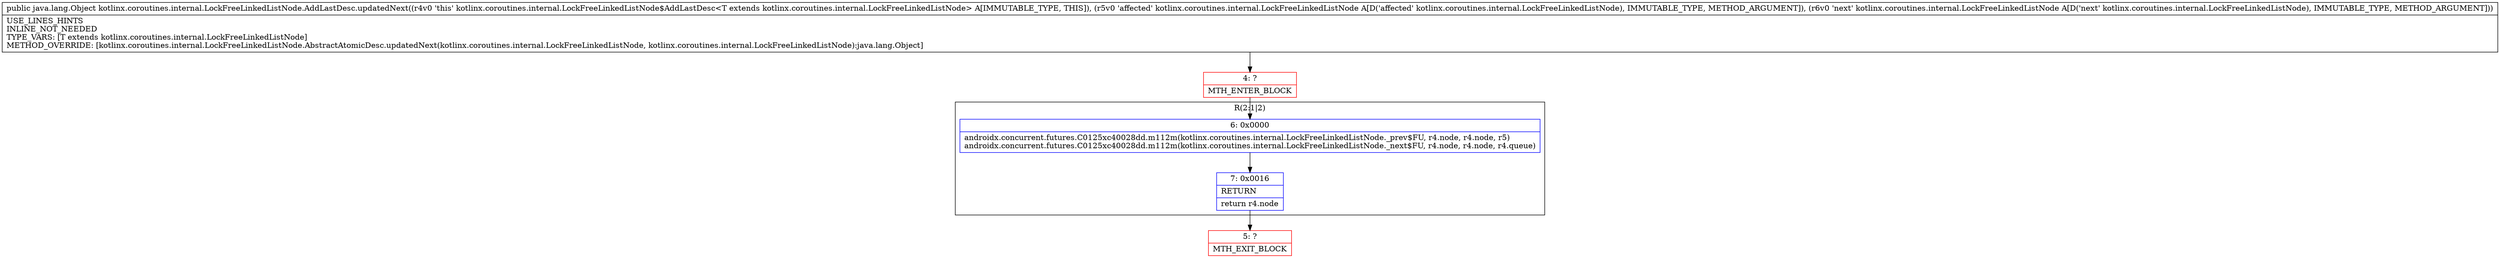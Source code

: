 digraph "CFG forkotlinx.coroutines.internal.LockFreeLinkedListNode.AddLastDesc.updatedNext(Lkotlinx\/coroutines\/internal\/LockFreeLinkedListNode;Lkotlinx\/coroutines\/internal\/LockFreeLinkedListNode;)Ljava\/lang\/Object;" {
subgraph cluster_Region_881096005 {
label = "R(2:1|2)";
node [shape=record,color=blue];
Node_6 [shape=record,label="{6\:\ 0x0000|androidx.concurrent.futures.C0125xc40028dd.m112m(kotlinx.coroutines.internal.LockFreeLinkedListNode._prev$FU, r4.node, r4.node, r5)\landroidx.concurrent.futures.C0125xc40028dd.m112m(kotlinx.coroutines.internal.LockFreeLinkedListNode._next$FU, r4.node, r4.node, r4.queue)\l}"];
Node_7 [shape=record,label="{7\:\ 0x0016|RETURN\l|return r4.node\l}"];
}
Node_4 [shape=record,color=red,label="{4\:\ ?|MTH_ENTER_BLOCK\l}"];
Node_5 [shape=record,color=red,label="{5\:\ ?|MTH_EXIT_BLOCK\l}"];
MethodNode[shape=record,label="{public java.lang.Object kotlinx.coroutines.internal.LockFreeLinkedListNode.AddLastDesc.updatedNext((r4v0 'this' kotlinx.coroutines.internal.LockFreeLinkedListNode$AddLastDesc\<T extends kotlinx.coroutines.internal.LockFreeLinkedListNode\> A[IMMUTABLE_TYPE, THIS]), (r5v0 'affected' kotlinx.coroutines.internal.LockFreeLinkedListNode A[D('affected' kotlinx.coroutines.internal.LockFreeLinkedListNode), IMMUTABLE_TYPE, METHOD_ARGUMENT]), (r6v0 'next' kotlinx.coroutines.internal.LockFreeLinkedListNode A[D('next' kotlinx.coroutines.internal.LockFreeLinkedListNode), IMMUTABLE_TYPE, METHOD_ARGUMENT]))  | USE_LINES_HINTS\lINLINE_NOT_NEEDED\lTYPE_VARS: [T extends kotlinx.coroutines.internal.LockFreeLinkedListNode]\lMETHOD_OVERRIDE: [kotlinx.coroutines.internal.LockFreeLinkedListNode.AbstractAtomicDesc.updatedNext(kotlinx.coroutines.internal.LockFreeLinkedListNode, kotlinx.coroutines.internal.LockFreeLinkedListNode):java.lang.Object]\l}"];
MethodNode -> Node_4;Node_6 -> Node_7;
Node_7 -> Node_5;
Node_4 -> Node_6;
}

